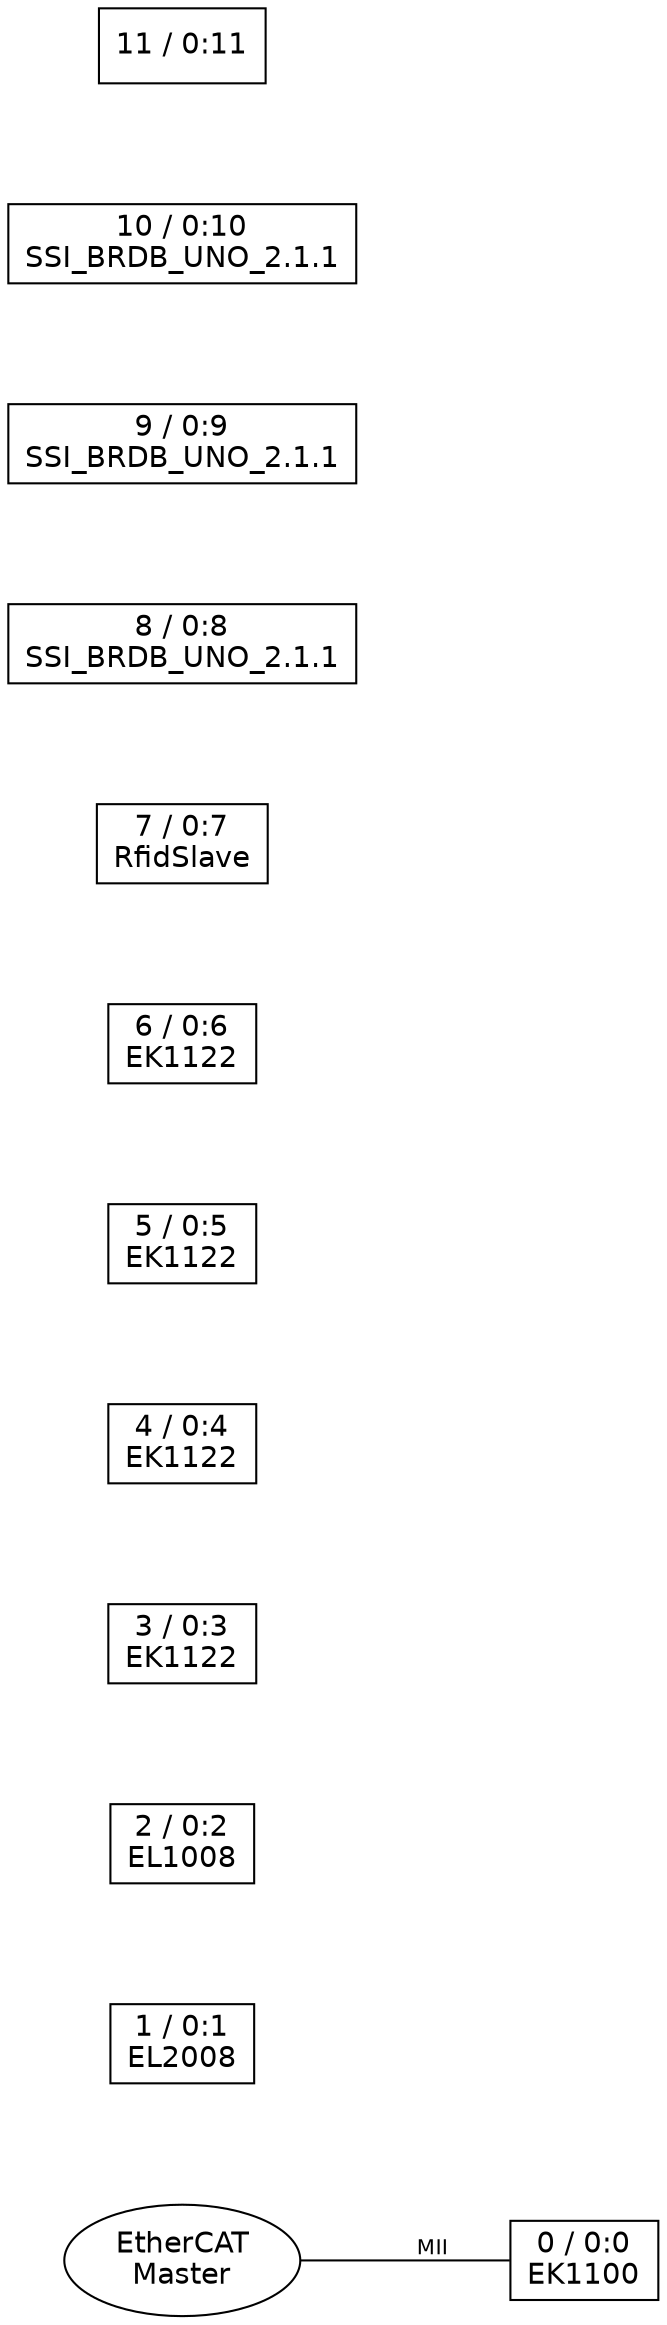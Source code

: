 /* EtherCAT bus graph. Generated by 'ethercat graph'. */

strict graph bus {
    rankdir="LR"
    ranksep=0.8
    nodesep=0.8
    node [fontname="Helvetica"]
    edge [fontname="Helvetica",fontsize="10"]

    master [label="EtherCAT\nMaster"]
    master -- slave0[label="MII"]

    slave0 [shape="box",label="0 / 0:0\nEK1100"]

    slave1 [shape="box",label="1 / 0:1\nEL2008"]

    slave2 [shape="box",label="2 / 0:2\nEL1008"]

    slave3 [shape="box",label="3 / 0:3\nEK1122"]

    slave4 [shape="box",label="4 / 0:4\nEK1122"]

    slave5 [shape="box",label="5 / 0:5\nEK1122"]

    slave6 [shape="box",label="6 / 0:6\nEK1122"]

    slave7 [shape="box",label="7 / 0:7\nRfidSlave"]

    slave8 [shape="box",label="8 / 0:8\nSSI_BRDB_UNO_2.1.1"]

    slave9 [shape="box",label="9 / 0:9\nSSI_BRDB_UNO_2.1.1"]

    slave10 [shape="box",label="10 / 0:10\nSSI_BRDB_UNO_2.1.1"]

    slave11 [shape="box",label="11 / 0:11"]

}
